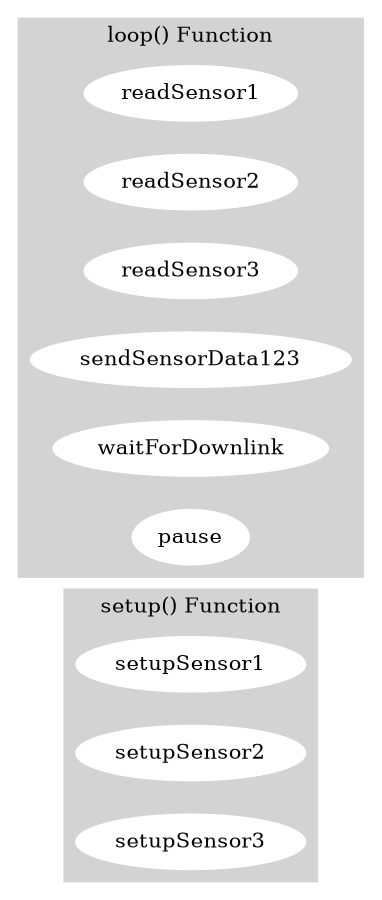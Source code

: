 digraph finite_state_machine {
	compound = true;
	// concentrate=true;
	rankdir = LR;
	ranksep="0";
	nodesep="0.3";

	size = "8,6";
	ratio = fill;	

	node [style=filled,color=white];
	style = filled;
	color = lightgrey;

	node [shape = ellipse];
	edge [fontsize = 10];

	subgraph cluster_setup {
		label = "setup() Function";
		setupSensor1;
		setupSensor2;
		setupSensor3;
	}

	subgraph cluster_loop {
		label = "loop() Function";
		readSensor1;
		readSensor2;
		readSensor3;
        sendSensorData123;
        waitForDownlink;
        pause;
	}

}
